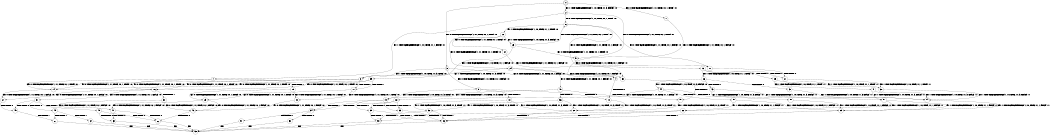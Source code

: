 digraph BCG {
size = "7, 10.5";
center = TRUE;
node [shape = circle];
0 [peripheries = 2];
0 -> 1 [label = "EX !0 !ATOMIC_EXCH_BRANCH (1, +1, TRUE, +0, 1, TRUE) !:0:"];
0 -> 2 [label = "EX !1 !ATOMIC_EXCH_BRANCH (1, +0, TRUE, +1, 3, FALSE) !:0:"];
0 -> 3 [label = "EX !0 !ATOMIC_EXCH_BRANCH (1, +1, TRUE, +0, 1, TRUE) !:0:"];
1 -> 4 [label = "EX !0 !ATOMIC_EXCH_BRANCH (1, +1, TRUE, +0, 1, FALSE) !:0:"];
2 -> 5 [label = "EX !0 !ATOMIC_EXCH_BRANCH (1, +1, TRUE, +0, 1, TRUE) !:0:"];
2 -> 6 [label = "EX !0 !ATOMIC_EXCH_BRANCH (1, +1, TRUE, +0, 1, TRUE) !:0:"];
2 -> 7 [label = "EX !1 !ATOMIC_EXCH_BRANCH (1, +0, TRUE, +1, 1, FALSE) !:0:"];
3 -> 4 [label = "EX !0 !ATOMIC_EXCH_BRANCH (1, +1, TRUE, +0, 1, FALSE) !:0:"];
3 -> 8 [label = "EX !1 !ATOMIC_EXCH_BRANCH (1, +0, TRUE, +1, 3, TRUE) !:0:"];
3 -> 9 [label = "EX !0 !ATOMIC_EXCH_BRANCH (1, +1, TRUE, +0, 1, FALSE) !:0:"];
4 -> 10 [label = "TERMINATE !0"];
5 -> 11 [label = "EX !0 !ATOMIC_EXCH_BRANCH (1, +1, TRUE, +0, 1, FALSE) !:0:"];
6 -> 11 [label = "EX !0 !ATOMIC_EXCH_BRANCH (1, +1, TRUE, +0, 1, FALSE) !:0:"];
6 -> 12 [label = "EX !1 !ATOMIC_EXCH_BRANCH (1, +0, TRUE, +1, 1, TRUE) !:0:"];
6 -> 13 [label = "EX !0 !ATOMIC_EXCH_BRANCH (1, +1, TRUE, +0, 1, FALSE) !:0:"];
7 -> 14 [label = "EX !0 !ATOMIC_EXCH_BRANCH (1, +1, TRUE, +0, 1, TRUE) !:0:"];
7 -> 15 [label = "TERMINATE !1"];
7 -> 16 [label = "EX !0 !ATOMIC_EXCH_BRANCH (1, +1, TRUE, +0, 1, TRUE) !:0:"];
8 -> 14 [label = "EX !0 !ATOMIC_EXCH_BRANCH (1, +1, TRUE, +0, 1, TRUE) !:0:"];
8 -> 17 [label = "TERMINATE !1"];
8 -> 16 [label = "EX !0 !ATOMIC_EXCH_BRANCH (1, +1, TRUE, +0, 1, TRUE) !:0:"];
9 -> 10 [label = "TERMINATE !0"];
9 -> 18 [label = "TERMINATE !0"];
9 -> 19 [label = "EX !1 !ATOMIC_EXCH_BRANCH (1, +0, TRUE, +1, 3, TRUE) !:0:"];
10 -> 20 [label = "EX !1 !ATOMIC_EXCH_BRANCH (1, +0, TRUE, +1, 3, TRUE) !:1:"];
11 -> 21 [label = "TERMINATE !0"];
12 -> 22 [label = "EX !0 !ATOMIC_EXCH_BRANCH (1, +1, TRUE, +0, 1, TRUE) !:0:"];
12 -> 23 [label = "EX !1 !ATOMIC_EXCH_BRANCH (1, +0, TRUE, +1, 3, FALSE) !:0:"];
12 -> 24 [label = "EX !0 !ATOMIC_EXCH_BRANCH (1, +1, TRUE, +0, 1, TRUE) !:0:"];
13 -> 21 [label = "TERMINATE !0"];
13 -> 25 [label = "TERMINATE !0"];
13 -> 26 [label = "EX !1 !ATOMIC_EXCH_BRANCH (1, +0, TRUE, +1, 1, TRUE) !:0:"];
14 -> 27 [label = "EX !0 !ATOMIC_EXCH_BRANCH (1, +1, TRUE, +0, 1, FALSE) !:0:"];
15 -> 28 [label = "EX !0 !ATOMIC_EXCH_BRANCH (1, +1, TRUE, +0, 1, TRUE) !:0:"];
15 -> 29 [label = "EX !0 !ATOMIC_EXCH_BRANCH (1, +1, TRUE, +0, 1, TRUE) !:0:"];
16 -> 27 [label = "EX !0 !ATOMIC_EXCH_BRANCH (1, +1, TRUE, +0, 1, FALSE) !:0:"];
16 -> 30 [label = "TERMINATE !1"];
16 -> 31 [label = "EX !0 !ATOMIC_EXCH_BRANCH (1, +1, TRUE, +0, 1, FALSE) !:0:"];
17 -> 28 [label = "EX !0 !ATOMIC_EXCH_BRANCH (1, +1, TRUE, +0, 1, TRUE) !:0:"];
17 -> 29 [label = "EX !0 !ATOMIC_EXCH_BRANCH (1, +1, TRUE, +0, 1, TRUE) !:0:"];
18 -> 20 [label = "EX !1 !ATOMIC_EXCH_BRANCH (1, +0, TRUE, +1, 3, TRUE) !:1:"];
18 -> 32 [label = "EX !1 !ATOMIC_EXCH_BRANCH (1, +0, TRUE, +1, 3, TRUE) !:1:"];
19 -> 33 [label = "TERMINATE !0"];
19 -> 34 [label = "TERMINATE !1"];
19 -> 35 [label = "TERMINATE !0"];
20 -> 36 [label = "TERMINATE !1"];
21 -> 37 [label = "EX !1 !ATOMIC_EXCH_BRANCH (1, +0, TRUE, +1, 1, TRUE) !:1:"];
22 -> 38 [label = "EX !0 !ATOMIC_EXCH_BRANCH (1, +1, TRUE, +0, 1, FALSE) !:0:"];
23 -> 5 [label = "EX !0 !ATOMIC_EXCH_BRANCH (1, +1, TRUE, +0, 1, TRUE) !:0:"];
23 -> 39 [label = "EX !1 !ATOMIC_EXCH_BRANCH (1, +0, TRUE, +1, 1, FALSE) !:0:"];
23 -> 6 [label = "EX !0 !ATOMIC_EXCH_BRANCH (1, +1, TRUE, +0, 1, TRUE) !:0:"];
24 -> 38 [label = "EX !0 !ATOMIC_EXCH_BRANCH (1, +1, TRUE, +0, 1, FALSE) !:0:"];
24 -> 8 [label = "EX !1 !ATOMIC_EXCH_BRANCH (1, +0, TRUE, +1, 3, TRUE) !:0:"];
24 -> 40 [label = "EX !0 !ATOMIC_EXCH_BRANCH (1, +1, TRUE, +0, 1, FALSE) !:0:"];
25 -> 37 [label = "EX !1 !ATOMIC_EXCH_BRANCH (1, +0, TRUE, +1, 1, TRUE) !:1:"];
25 -> 41 [label = "EX !1 !ATOMIC_EXCH_BRANCH (1, +0, TRUE, +1, 1, TRUE) !:1:"];
26 -> 42 [label = "TERMINATE !0"];
26 -> 43 [label = "TERMINATE !0"];
26 -> 44 [label = "EX !1 !ATOMIC_EXCH_BRANCH (1, +0, TRUE, +1, 3, FALSE) !:0:"];
27 -> 45 [label = "TERMINATE !0"];
28 -> 46 [label = "EX !0 !ATOMIC_EXCH_BRANCH (1, +1, TRUE, +0, 1, FALSE) !:0:"];
29 -> 46 [label = "EX !0 !ATOMIC_EXCH_BRANCH (1, +1, TRUE, +0, 1, FALSE) !:0:"];
29 -> 47 [label = "EX !0 !ATOMIC_EXCH_BRANCH (1, +1, TRUE, +0, 1, FALSE) !:0:"];
30 -> 46 [label = "EX !0 !ATOMIC_EXCH_BRANCH (1, +1, TRUE, +0, 1, FALSE) !:0:"];
30 -> 47 [label = "EX !0 !ATOMIC_EXCH_BRANCH (1, +1, TRUE, +0, 1, FALSE) !:0:"];
31 -> 45 [label = "TERMINATE !0"];
31 -> 48 [label = "TERMINATE !1"];
31 -> 49 [label = "TERMINATE !0"];
32 -> 36 [label = "TERMINATE !1"];
32 -> 50 [label = "TERMINATE !1"];
33 -> 36 [label = "TERMINATE !1"];
34 -> 51 [label = "TERMINATE !0"];
34 -> 52 [label = "TERMINATE !0"];
35 -> 36 [label = "TERMINATE !1"];
35 -> 50 [label = "TERMINATE !1"];
36 -> 53 [label = "exit"];
37 -> 54 [label = "EX !1 !ATOMIC_EXCH_BRANCH (1, +0, TRUE, +1, 3, FALSE) !:1:"];
38 -> 55 [label = "TERMINATE !0"];
39 -> 14 [label = "EX !0 !ATOMIC_EXCH_BRANCH (1, +1, TRUE, +0, 1, TRUE) !:0:"];
39 -> 17 [label = "TERMINATE !1"];
39 -> 16 [label = "EX !0 !ATOMIC_EXCH_BRANCH (1, +1, TRUE, +0, 1, TRUE) !:0:"];
40 -> 55 [label = "TERMINATE !0"];
40 -> 56 [label = "TERMINATE !0"];
40 -> 19 [label = "EX !1 !ATOMIC_EXCH_BRANCH (1, +0, TRUE, +1, 3, TRUE) !:0:"];
41 -> 54 [label = "EX !1 !ATOMIC_EXCH_BRANCH (1, +0, TRUE, +1, 3, FALSE) !:1:"];
41 -> 57 [label = "EX !1 !ATOMIC_EXCH_BRANCH (1, +0, TRUE, +1, 3, FALSE) !:1:"];
42 -> 54 [label = "EX !1 !ATOMIC_EXCH_BRANCH (1, +0, TRUE, +1, 3, FALSE) !:1:"];
43 -> 54 [label = "EX !1 !ATOMIC_EXCH_BRANCH (1, +0, TRUE, +1, 3, FALSE) !:1:"];
43 -> 57 [label = "EX !1 !ATOMIC_EXCH_BRANCH (1, +0, TRUE, +1, 3, FALSE) !:1:"];
44 -> 58 [label = "TERMINATE !0"];
44 -> 59 [label = "TERMINATE !0"];
44 -> 60 [label = "EX !1 !ATOMIC_EXCH_BRANCH (1, +0, TRUE, +1, 1, FALSE) !:0:"];
45 -> 61 [label = "TERMINATE !1"];
46 -> 62 [label = "TERMINATE !0"];
47 -> 62 [label = "TERMINATE !0"];
47 -> 63 [label = "TERMINATE !0"];
48 -> 62 [label = "TERMINATE !0"];
48 -> 63 [label = "TERMINATE !0"];
49 -> 61 [label = "TERMINATE !1"];
49 -> 64 [label = "TERMINATE !1"];
50 -> 53 [label = "exit"];
51 -> 53 [label = "exit"];
52 -> 53 [label = "exit"];
54 -> 65 [label = "EX !1 !ATOMIC_EXCH_BRANCH (1, +0, TRUE, +1, 1, FALSE) !:1:"];
55 -> 20 [label = "EX !1 !ATOMIC_EXCH_BRANCH (1, +0, TRUE, +1, 3, TRUE) !:1:"];
56 -> 20 [label = "EX !1 !ATOMIC_EXCH_BRANCH (1, +0, TRUE, +1, 3, TRUE) !:1:"];
56 -> 32 [label = "EX !1 !ATOMIC_EXCH_BRANCH (1, +0, TRUE, +1, 3, TRUE) !:1:"];
57 -> 65 [label = "EX !1 !ATOMIC_EXCH_BRANCH (1, +0, TRUE, +1, 1, FALSE) !:1:"];
57 -> 66 [label = "EX !1 !ATOMIC_EXCH_BRANCH (1, +0, TRUE, +1, 1, FALSE) !:1:"];
58 -> 65 [label = "EX !1 !ATOMIC_EXCH_BRANCH (1, +0, TRUE, +1, 1, FALSE) !:1:"];
59 -> 65 [label = "EX !1 !ATOMIC_EXCH_BRANCH (1, +0, TRUE, +1, 1, FALSE) !:1:"];
59 -> 66 [label = "EX !1 !ATOMIC_EXCH_BRANCH (1, +0, TRUE, +1, 1, FALSE) !:1:"];
60 -> 33 [label = "TERMINATE !0"];
60 -> 34 [label = "TERMINATE !1"];
60 -> 35 [label = "TERMINATE !0"];
61 -> 53 [label = "exit"];
62 -> 53 [label = "exit"];
63 -> 53 [label = "exit"];
64 -> 53 [label = "exit"];
65 -> 36 [label = "TERMINATE !1"];
66 -> 36 [label = "TERMINATE !1"];
66 -> 50 [label = "TERMINATE !1"];
}
